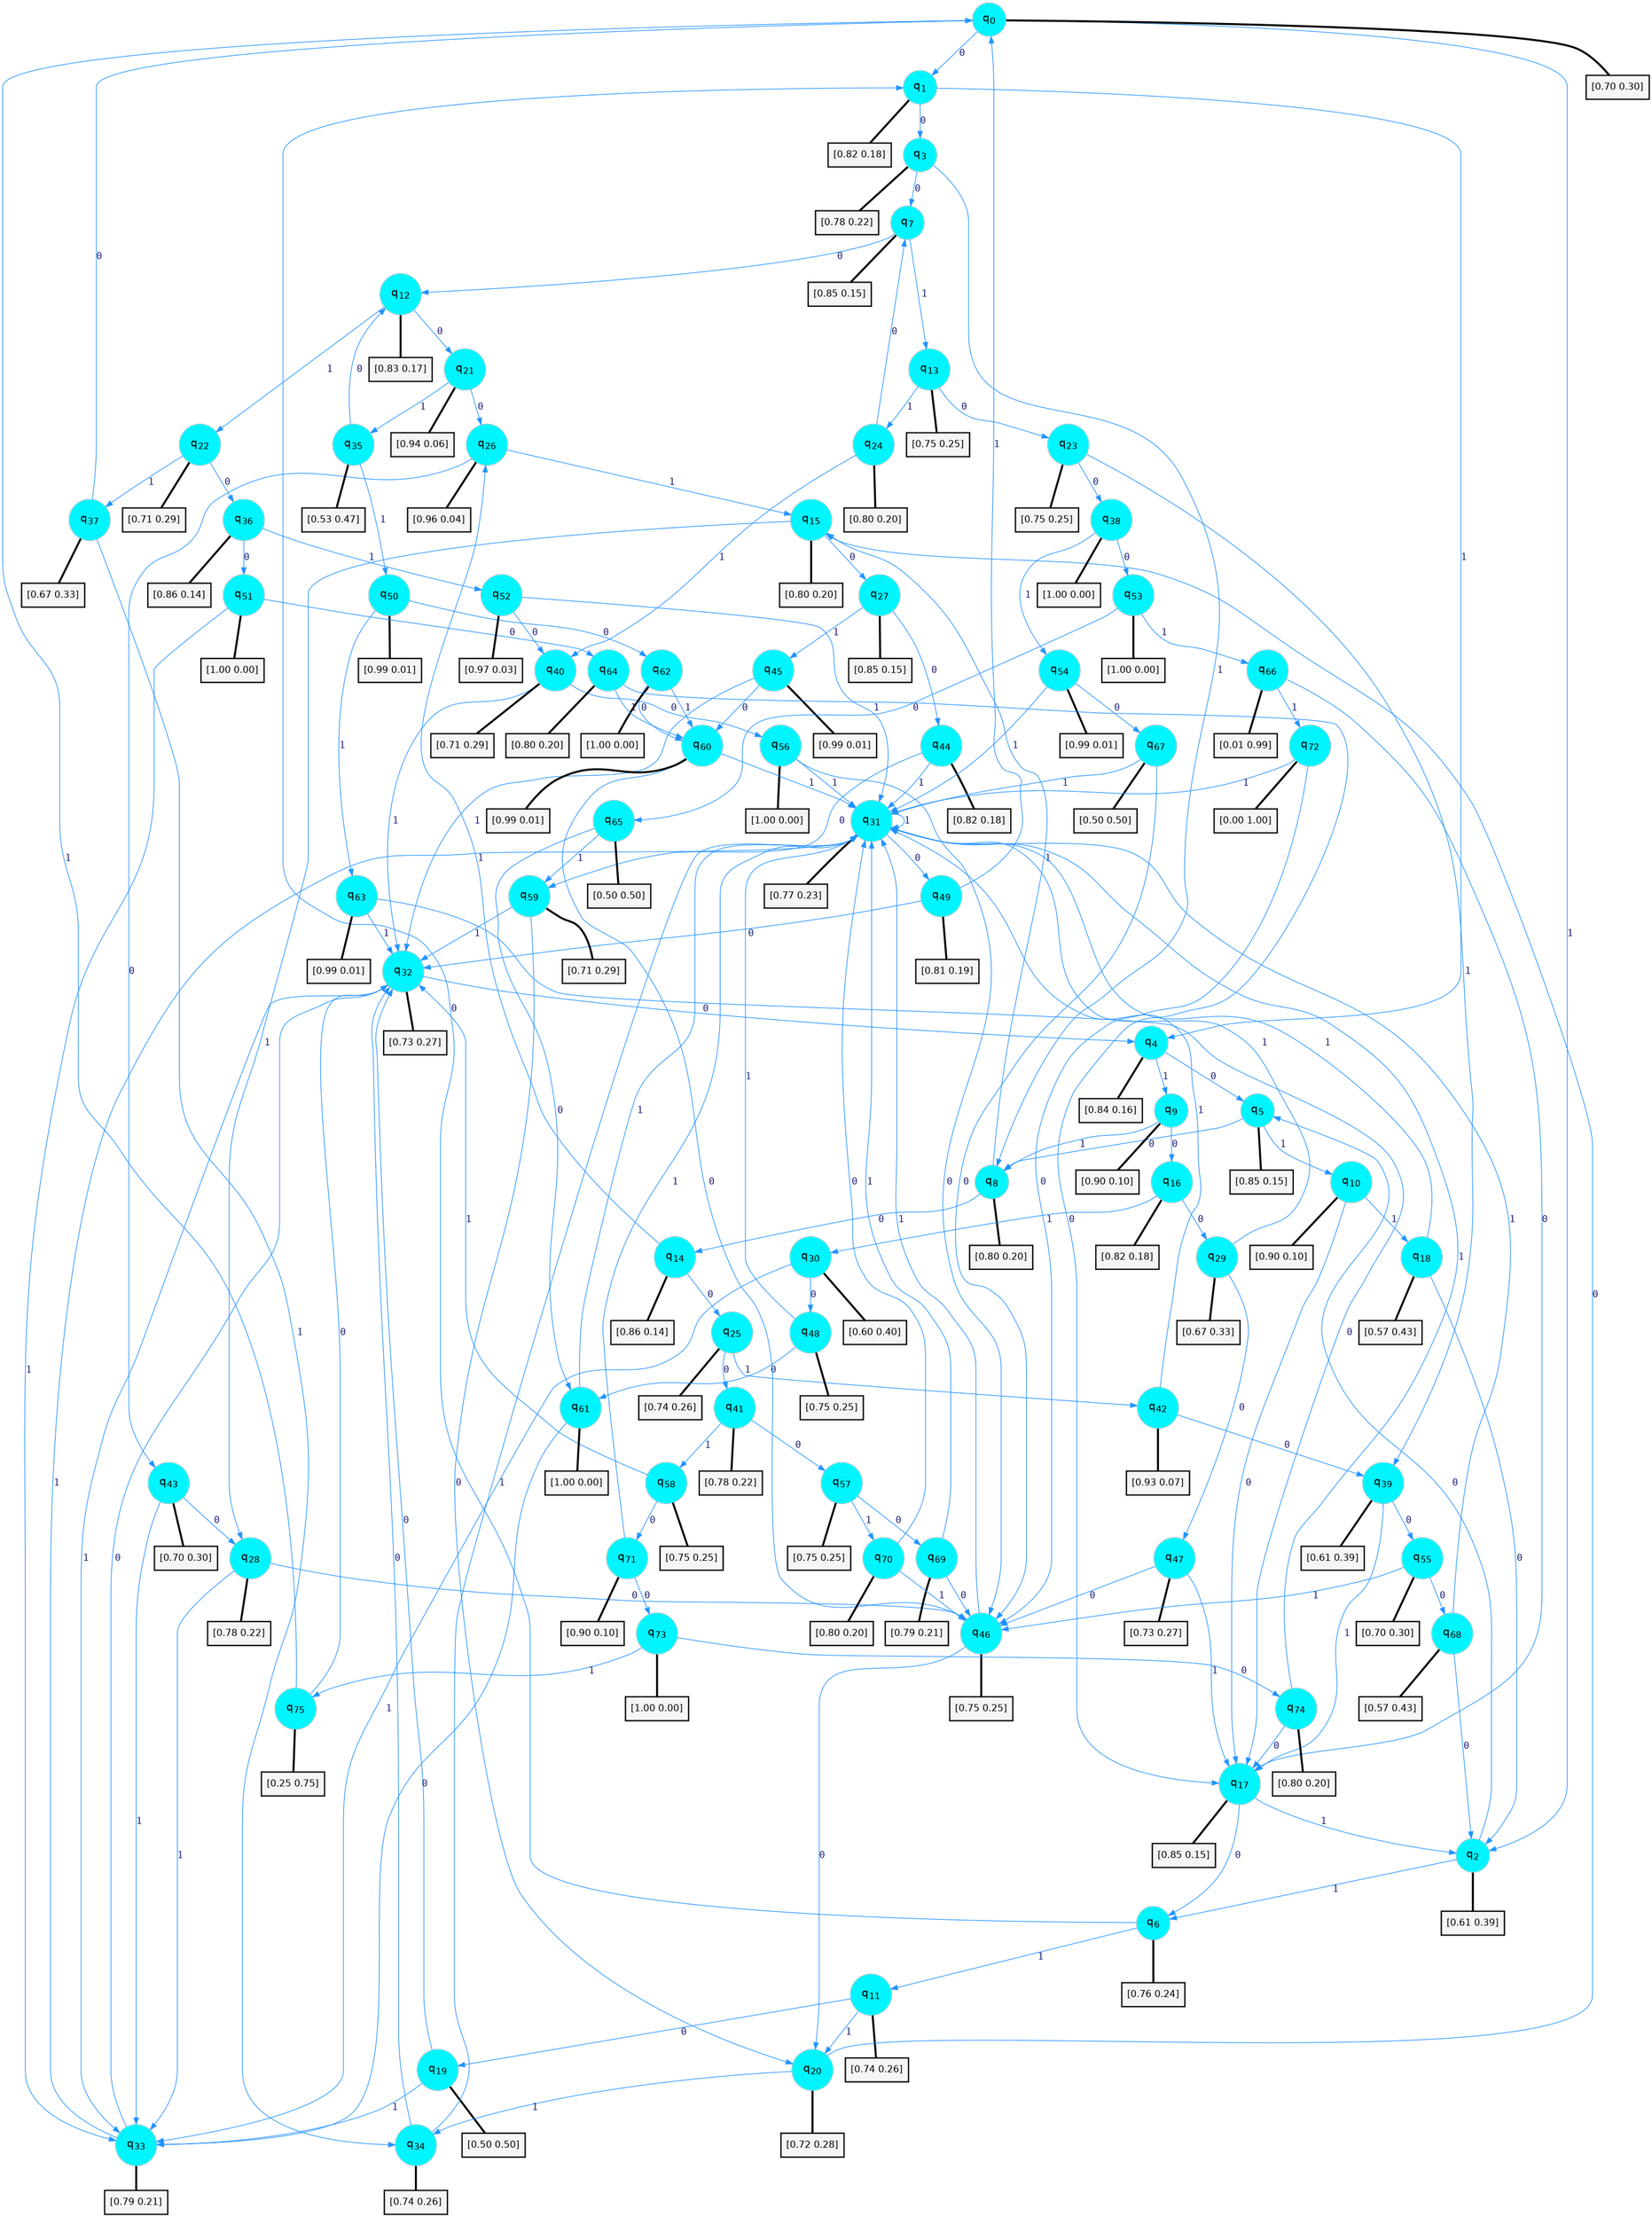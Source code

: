 digraph G {
graph [
bgcolor=transparent, dpi=300, rankdir=TD, size="40,25"];
node [
color=gray, fillcolor=turquoise1, fontcolor=black, fontname=Helvetica, fontsize=16, fontweight=bold, shape=circle, style=filled];
edge [
arrowsize=1, color=dodgerblue1, fontcolor=midnightblue, fontname=courier, fontweight=bold, penwidth=1, style=solid, weight=20];
0[label=<q<SUB>0</SUB>>];
1[label=<q<SUB>1</SUB>>];
2[label=<q<SUB>2</SUB>>];
3[label=<q<SUB>3</SUB>>];
4[label=<q<SUB>4</SUB>>];
5[label=<q<SUB>5</SUB>>];
6[label=<q<SUB>6</SUB>>];
7[label=<q<SUB>7</SUB>>];
8[label=<q<SUB>8</SUB>>];
9[label=<q<SUB>9</SUB>>];
10[label=<q<SUB>10</SUB>>];
11[label=<q<SUB>11</SUB>>];
12[label=<q<SUB>12</SUB>>];
13[label=<q<SUB>13</SUB>>];
14[label=<q<SUB>14</SUB>>];
15[label=<q<SUB>15</SUB>>];
16[label=<q<SUB>16</SUB>>];
17[label=<q<SUB>17</SUB>>];
18[label=<q<SUB>18</SUB>>];
19[label=<q<SUB>19</SUB>>];
20[label=<q<SUB>20</SUB>>];
21[label=<q<SUB>21</SUB>>];
22[label=<q<SUB>22</SUB>>];
23[label=<q<SUB>23</SUB>>];
24[label=<q<SUB>24</SUB>>];
25[label=<q<SUB>25</SUB>>];
26[label=<q<SUB>26</SUB>>];
27[label=<q<SUB>27</SUB>>];
28[label=<q<SUB>28</SUB>>];
29[label=<q<SUB>29</SUB>>];
30[label=<q<SUB>30</SUB>>];
31[label=<q<SUB>31</SUB>>];
32[label=<q<SUB>32</SUB>>];
33[label=<q<SUB>33</SUB>>];
34[label=<q<SUB>34</SUB>>];
35[label=<q<SUB>35</SUB>>];
36[label=<q<SUB>36</SUB>>];
37[label=<q<SUB>37</SUB>>];
38[label=<q<SUB>38</SUB>>];
39[label=<q<SUB>39</SUB>>];
40[label=<q<SUB>40</SUB>>];
41[label=<q<SUB>41</SUB>>];
42[label=<q<SUB>42</SUB>>];
43[label=<q<SUB>43</SUB>>];
44[label=<q<SUB>44</SUB>>];
45[label=<q<SUB>45</SUB>>];
46[label=<q<SUB>46</SUB>>];
47[label=<q<SUB>47</SUB>>];
48[label=<q<SUB>48</SUB>>];
49[label=<q<SUB>49</SUB>>];
50[label=<q<SUB>50</SUB>>];
51[label=<q<SUB>51</SUB>>];
52[label=<q<SUB>52</SUB>>];
53[label=<q<SUB>53</SUB>>];
54[label=<q<SUB>54</SUB>>];
55[label=<q<SUB>55</SUB>>];
56[label=<q<SUB>56</SUB>>];
57[label=<q<SUB>57</SUB>>];
58[label=<q<SUB>58</SUB>>];
59[label=<q<SUB>59</SUB>>];
60[label=<q<SUB>60</SUB>>];
61[label=<q<SUB>61</SUB>>];
62[label=<q<SUB>62</SUB>>];
63[label=<q<SUB>63</SUB>>];
64[label=<q<SUB>64</SUB>>];
65[label=<q<SUB>65</SUB>>];
66[label=<q<SUB>66</SUB>>];
67[label=<q<SUB>67</SUB>>];
68[label=<q<SUB>68</SUB>>];
69[label=<q<SUB>69</SUB>>];
70[label=<q<SUB>70</SUB>>];
71[label=<q<SUB>71</SUB>>];
72[label=<q<SUB>72</SUB>>];
73[label=<q<SUB>73</SUB>>];
74[label=<q<SUB>74</SUB>>];
75[label=<q<SUB>75</SUB>>];
76[label="[0.70 0.30]", shape=box,fontcolor=black, fontname=Helvetica, fontsize=14, penwidth=2, fillcolor=whitesmoke,color=black];
77[label="[0.82 0.18]", shape=box,fontcolor=black, fontname=Helvetica, fontsize=14, penwidth=2, fillcolor=whitesmoke,color=black];
78[label="[0.61 0.39]", shape=box,fontcolor=black, fontname=Helvetica, fontsize=14, penwidth=2, fillcolor=whitesmoke,color=black];
79[label="[0.78 0.22]", shape=box,fontcolor=black, fontname=Helvetica, fontsize=14, penwidth=2, fillcolor=whitesmoke,color=black];
80[label="[0.84 0.16]", shape=box,fontcolor=black, fontname=Helvetica, fontsize=14, penwidth=2, fillcolor=whitesmoke,color=black];
81[label="[0.85 0.15]", shape=box,fontcolor=black, fontname=Helvetica, fontsize=14, penwidth=2, fillcolor=whitesmoke,color=black];
82[label="[0.76 0.24]", shape=box,fontcolor=black, fontname=Helvetica, fontsize=14, penwidth=2, fillcolor=whitesmoke,color=black];
83[label="[0.85 0.15]", shape=box,fontcolor=black, fontname=Helvetica, fontsize=14, penwidth=2, fillcolor=whitesmoke,color=black];
84[label="[0.80 0.20]", shape=box,fontcolor=black, fontname=Helvetica, fontsize=14, penwidth=2, fillcolor=whitesmoke,color=black];
85[label="[0.90 0.10]", shape=box,fontcolor=black, fontname=Helvetica, fontsize=14, penwidth=2, fillcolor=whitesmoke,color=black];
86[label="[0.90 0.10]", shape=box,fontcolor=black, fontname=Helvetica, fontsize=14, penwidth=2, fillcolor=whitesmoke,color=black];
87[label="[0.74 0.26]", shape=box,fontcolor=black, fontname=Helvetica, fontsize=14, penwidth=2, fillcolor=whitesmoke,color=black];
88[label="[0.83 0.17]", shape=box,fontcolor=black, fontname=Helvetica, fontsize=14, penwidth=2, fillcolor=whitesmoke,color=black];
89[label="[0.75 0.25]", shape=box,fontcolor=black, fontname=Helvetica, fontsize=14, penwidth=2, fillcolor=whitesmoke,color=black];
90[label="[0.86 0.14]", shape=box,fontcolor=black, fontname=Helvetica, fontsize=14, penwidth=2, fillcolor=whitesmoke,color=black];
91[label="[0.80 0.20]", shape=box,fontcolor=black, fontname=Helvetica, fontsize=14, penwidth=2, fillcolor=whitesmoke,color=black];
92[label="[0.82 0.18]", shape=box,fontcolor=black, fontname=Helvetica, fontsize=14, penwidth=2, fillcolor=whitesmoke,color=black];
93[label="[0.85 0.15]", shape=box,fontcolor=black, fontname=Helvetica, fontsize=14, penwidth=2, fillcolor=whitesmoke,color=black];
94[label="[0.57 0.43]", shape=box,fontcolor=black, fontname=Helvetica, fontsize=14, penwidth=2, fillcolor=whitesmoke,color=black];
95[label="[0.50 0.50]", shape=box,fontcolor=black, fontname=Helvetica, fontsize=14, penwidth=2, fillcolor=whitesmoke,color=black];
96[label="[0.72 0.28]", shape=box,fontcolor=black, fontname=Helvetica, fontsize=14, penwidth=2, fillcolor=whitesmoke,color=black];
97[label="[0.94 0.06]", shape=box,fontcolor=black, fontname=Helvetica, fontsize=14, penwidth=2, fillcolor=whitesmoke,color=black];
98[label="[0.71 0.29]", shape=box,fontcolor=black, fontname=Helvetica, fontsize=14, penwidth=2, fillcolor=whitesmoke,color=black];
99[label="[0.75 0.25]", shape=box,fontcolor=black, fontname=Helvetica, fontsize=14, penwidth=2, fillcolor=whitesmoke,color=black];
100[label="[0.80 0.20]", shape=box,fontcolor=black, fontname=Helvetica, fontsize=14, penwidth=2, fillcolor=whitesmoke,color=black];
101[label="[0.74 0.26]", shape=box,fontcolor=black, fontname=Helvetica, fontsize=14, penwidth=2, fillcolor=whitesmoke,color=black];
102[label="[0.96 0.04]", shape=box,fontcolor=black, fontname=Helvetica, fontsize=14, penwidth=2, fillcolor=whitesmoke,color=black];
103[label="[0.85 0.15]", shape=box,fontcolor=black, fontname=Helvetica, fontsize=14, penwidth=2, fillcolor=whitesmoke,color=black];
104[label="[0.78 0.22]", shape=box,fontcolor=black, fontname=Helvetica, fontsize=14, penwidth=2, fillcolor=whitesmoke,color=black];
105[label="[0.67 0.33]", shape=box,fontcolor=black, fontname=Helvetica, fontsize=14, penwidth=2, fillcolor=whitesmoke,color=black];
106[label="[0.60 0.40]", shape=box,fontcolor=black, fontname=Helvetica, fontsize=14, penwidth=2, fillcolor=whitesmoke,color=black];
107[label="[0.77 0.23]", shape=box,fontcolor=black, fontname=Helvetica, fontsize=14, penwidth=2, fillcolor=whitesmoke,color=black];
108[label="[0.73 0.27]", shape=box,fontcolor=black, fontname=Helvetica, fontsize=14, penwidth=2, fillcolor=whitesmoke,color=black];
109[label="[0.79 0.21]", shape=box,fontcolor=black, fontname=Helvetica, fontsize=14, penwidth=2, fillcolor=whitesmoke,color=black];
110[label="[0.74 0.26]", shape=box,fontcolor=black, fontname=Helvetica, fontsize=14, penwidth=2, fillcolor=whitesmoke,color=black];
111[label="[0.53 0.47]", shape=box,fontcolor=black, fontname=Helvetica, fontsize=14, penwidth=2, fillcolor=whitesmoke,color=black];
112[label="[0.86 0.14]", shape=box,fontcolor=black, fontname=Helvetica, fontsize=14, penwidth=2, fillcolor=whitesmoke,color=black];
113[label="[0.67 0.33]", shape=box,fontcolor=black, fontname=Helvetica, fontsize=14, penwidth=2, fillcolor=whitesmoke,color=black];
114[label="[1.00 0.00]", shape=box,fontcolor=black, fontname=Helvetica, fontsize=14, penwidth=2, fillcolor=whitesmoke,color=black];
115[label="[0.61 0.39]", shape=box,fontcolor=black, fontname=Helvetica, fontsize=14, penwidth=2, fillcolor=whitesmoke,color=black];
116[label="[0.71 0.29]", shape=box,fontcolor=black, fontname=Helvetica, fontsize=14, penwidth=2, fillcolor=whitesmoke,color=black];
117[label="[0.78 0.22]", shape=box,fontcolor=black, fontname=Helvetica, fontsize=14, penwidth=2, fillcolor=whitesmoke,color=black];
118[label="[0.93 0.07]", shape=box,fontcolor=black, fontname=Helvetica, fontsize=14, penwidth=2, fillcolor=whitesmoke,color=black];
119[label="[0.70 0.30]", shape=box,fontcolor=black, fontname=Helvetica, fontsize=14, penwidth=2, fillcolor=whitesmoke,color=black];
120[label="[0.82 0.18]", shape=box,fontcolor=black, fontname=Helvetica, fontsize=14, penwidth=2, fillcolor=whitesmoke,color=black];
121[label="[0.99 0.01]", shape=box,fontcolor=black, fontname=Helvetica, fontsize=14, penwidth=2, fillcolor=whitesmoke,color=black];
122[label="[0.75 0.25]", shape=box,fontcolor=black, fontname=Helvetica, fontsize=14, penwidth=2, fillcolor=whitesmoke,color=black];
123[label="[0.73 0.27]", shape=box,fontcolor=black, fontname=Helvetica, fontsize=14, penwidth=2, fillcolor=whitesmoke,color=black];
124[label="[0.75 0.25]", shape=box,fontcolor=black, fontname=Helvetica, fontsize=14, penwidth=2, fillcolor=whitesmoke,color=black];
125[label="[0.81 0.19]", shape=box,fontcolor=black, fontname=Helvetica, fontsize=14, penwidth=2, fillcolor=whitesmoke,color=black];
126[label="[0.99 0.01]", shape=box,fontcolor=black, fontname=Helvetica, fontsize=14, penwidth=2, fillcolor=whitesmoke,color=black];
127[label="[1.00 0.00]", shape=box,fontcolor=black, fontname=Helvetica, fontsize=14, penwidth=2, fillcolor=whitesmoke,color=black];
128[label="[0.97 0.03]", shape=box,fontcolor=black, fontname=Helvetica, fontsize=14, penwidth=2, fillcolor=whitesmoke,color=black];
129[label="[1.00 0.00]", shape=box,fontcolor=black, fontname=Helvetica, fontsize=14, penwidth=2, fillcolor=whitesmoke,color=black];
130[label="[0.99 0.01]", shape=box,fontcolor=black, fontname=Helvetica, fontsize=14, penwidth=2, fillcolor=whitesmoke,color=black];
131[label="[0.70 0.30]", shape=box,fontcolor=black, fontname=Helvetica, fontsize=14, penwidth=2, fillcolor=whitesmoke,color=black];
132[label="[1.00 0.00]", shape=box,fontcolor=black, fontname=Helvetica, fontsize=14, penwidth=2, fillcolor=whitesmoke,color=black];
133[label="[0.75 0.25]", shape=box,fontcolor=black, fontname=Helvetica, fontsize=14, penwidth=2, fillcolor=whitesmoke,color=black];
134[label="[0.75 0.25]", shape=box,fontcolor=black, fontname=Helvetica, fontsize=14, penwidth=2, fillcolor=whitesmoke,color=black];
135[label="[0.71 0.29]", shape=box,fontcolor=black, fontname=Helvetica, fontsize=14, penwidth=2, fillcolor=whitesmoke,color=black];
136[label="[0.99 0.01]", shape=box,fontcolor=black, fontname=Helvetica, fontsize=14, penwidth=2, fillcolor=whitesmoke,color=black];
137[label="[1.00 0.00]", shape=box,fontcolor=black, fontname=Helvetica, fontsize=14, penwidth=2, fillcolor=whitesmoke,color=black];
138[label="[1.00 0.00]", shape=box,fontcolor=black, fontname=Helvetica, fontsize=14, penwidth=2, fillcolor=whitesmoke,color=black];
139[label="[0.99 0.01]", shape=box,fontcolor=black, fontname=Helvetica, fontsize=14, penwidth=2, fillcolor=whitesmoke,color=black];
140[label="[0.80 0.20]", shape=box,fontcolor=black, fontname=Helvetica, fontsize=14, penwidth=2, fillcolor=whitesmoke,color=black];
141[label="[0.50 0.50]", shape=box,fontcolor=black, fontname=Helvetica, fontsize=14, penwidth=2, fillcolor=whitesmoke,color=black];
142[label="[0.01 0.99]", shape=box,fontcolor=black, fontname=Helvetica, fontsize=14, penwidth=2, fillcolor=whitesmoke,color=black];
143[label="[0.50 0.50]", shape=box,fontcolor=black, fontname=Helvetica, fontsize=14, penwidth=2, fillcolor=whitesmoke,color=black];
144[label="[0.57 0.43]", shape=box,fontcolor=black, fontname=Helvetica, fontsize=14, penwidth=2, fillcolor=whitesmoke,color=black];
145[label="[0.79 0.21]", shape=box,fontcolor=black, fontname=Helvetica, fontsize=14, penwidth=2, fillcolor=whitesmoke,color=black];
146[label="[0.80 0.20]", shape=box,fontcolor=black, fontname=Helvetica, fontsize=14, penwidth=2, fillcolor=whitesmoke,color=black];
147[label="[0.90 0.10]", shape=box,fontcolor=black, fontname=Helvetica, fontsize=14, penwidth=2, fillcolor=whitesmoke,color=black];
148[label="[0.00 1.00]", shape=box,fontcolor=black, fontname=Helvetica, fontsize=14, penwidth=2, fillcolor=whitesmoke,color=black];
149[label="[1.00 0.00]", shape=box,fontcolor=black, fontname=Helvetica, fontsize=14, penwidth=2, fillcolor=whitesmoke,color=black];
150[label="[0.80 0.20]", shape=box,fontcolor=black, fontname=Helvetica, fontsize=14, penwidth=2, fillcolor=whitesmoke,color=black];
151[label="[0.25 0.75]", shape=box,fontcolor=black, fontname=Helvetica, fontsize=14, penwidth=2, fillcolor=whitesmoke,color=black];
0->1 [label=0];
0->2 [label=1];
0->76 [arrowhead=none, penwidth=3,color=black];
1->3 [label=0];
1->4 [label=1];
1->77 [arrowhead=none, penwidth=3,color=black];
2->5 [label=0];
2->6 [label=1];
2->78 [arrowhead=none, penwidth=3,color=black];
3->7 [label=0];
3->8 [label=1];
3->79 [arrowhead=none, penwidth=3,color=black];
4->5 [label=0];
4->9 [label=1];
4->80 [arrowhead=none, penwidth=3,color=black];
5->8 [label=0];
5->10 [label=1];
5->81 [arrowhead=none, penwidth=3,color=black];
6->1 [label=0];
6->11 [label=1];
6->82 [arrowhead=none, penwidth=3,color=black];
7->12 [label=0];
7->13 [label=1];
7->83 [arrowhead=none, penwidth=3,color=black];
8->14 [label=0];
8->15 [label=1];
8->84 [arrowhead=none, penwidth=3,color=black];
9->16 [label=0];
9->8 [label=1];
9->85 [arrowhead=none, penwidth=3,color=black];
10->17 [label=0];
10->18 [label=1];
10->86 [arrowhead=none, penwidth=3,color=black];
11->19 [label=0];
11->20 [label=1];
11->87 [arrowhead=none, penwidth=3,color=black];
12->21 [label=0];
12->22 [label=1];
12->88 [arrowhead=none, penwidth=3,color=black];
13->23 [label=0];
13->24 [label=1];
13->89 [arrowhead=none, penwidth=3,color=black];
14->25 [label=0];
14->26 [label=1];
14->90 [arrowhead=none, penwidth=3,color=black];
15->27 [label=0];
15->28 [label=1];
15->91 [arrowhead=none, penwidth=3,color=black];
16->29 [label=0];
16->30 [label=1];
16->92 [arrowhead=none, penwidth=3,color=black];
17->6 [label=0];
17->2 [label=1];
17->93 [arrowhead=none, penwidth=3,color=black];
18->2 [label=0];
18->31 [label=1];
18->94 [arrowhead=none, penwidth=3,color=black];
19->32 [label=0];
19->33 [label=1];
19->95 [arrowhead=none, penwidth=3,color=black];
20->15 [label=0];
20->34 [label=1];
20->96 [arrowhead=none, penwidth=3,color=black];
21->26 [label=0];
21->35 [label=1];
21->97 [arrowhead=none, penwidth=3,color=black];
22->36 [label=0];
22->37 [label=1];
22->98 [arrowhead=none, penwidth=3,color=black];
23->38 [label=0];
23->39 [label=1];
23->99 [arrowhead=none, penwidth=3,color=black];
24->7 [label=0];
24->40 [label=1];
24->100 [arrowhead=none, penwidth=3,color=black];
25->41 [label=0];
25->42 [label=1];
25->101 [arrowhead=none, penwidth=3,color=black];
26->43 [label=0];
26->15 [label=1];
26->102 [arrowhead=none, penwidth=3,color=black];
27->44 [label=0];
27->45 [label=1];
27->103 [arrowhead=none, penwidth=3,color=black];
28->46 [label=0];
28->33 [label=1];
28->104 [arrowhead=none, penwidth=3,color=black];
29->47 [label=0];
29->31 [label=1];
29->105 [arrowhead=none, penwidth=3,color=black];
30->48 [label=0];
30->33 [label=1];
30->106 [arrowhead=none, penwidth=3,color=black];
31->49 [label=0];
31->31 [label=1];
31->107 [arrowhead=none, penwidth=3,color=black];
32->4 [label=0];
32->33 [label=1];
32->108 [arrowhead=none, penwidth=3,color=black];
33->32 [label=0];
33->31 [label=1];
33->109 [arrowhead=none, penwidth=3,color=black];
34->32 [label=0];
34->31 [label=1];
34->110 [arrowhead=none, penwidth=3,color=black];
35->12 [label=0];
35->50 [label=1];
35->111 [arrowhead=none, penwidth=3,color=black];
36->51 [label=0];
36->52 [label=1];
36->112 [arrowhead=none, penwidth=3,color=black];
37->0 [label=0];
37->34 [label=1];
37->113 [arrowhead=none, penwidth=3,color=black];
38->53 [label=0];
38->54 [label=1];
38->114 [arrowhead=none, penwidth=3,color=black];
39->55 [label=0];
39->17 [label=1];
39->115 [arrowhead=none, penwidth=3,color=black];
40->56 [label=0];
40->32 [label=1];
40->116 [arrowhead=none, penwidth=3,color=black];
41->57 [label=0];
41->58 [label=1];
41->117 [arrowhead=none, penwidth=3,color=black];
42->39 [label=0];
42->31 [label=1];
42->118 [arrowhead=none, penwidth=3,color=black];
43->28 [label=0];
43->33 [label=1];
43->119 [arrowhead=none, penwidth=3,color=black];
44->59 [label=0];
44->31 [label=1];
44->120 [arrowhead=none, penwidth=3,color=black];
45->60 [label=0];
45->32 [label=1];
45->121 [arrowhead=none, penwidth=3,color=black];
46->20 [label=0];
46->31 [label=1];
46->122 [arrowhead=none, penwidth=3,color=black];
47->46 [label=0];
47->17 [label=1];
47->123 [arrowhead=none, penwidth=3,color=black];
48->61 [label=0];
48->31 [label=1];
48->124 [arrowhead=none, penwidth=3,color=black];
49->32 [label=0];
49->0 [label=1];
49->125 [arrowhead=none, penwidth=3,color=black];
50->62 [label=0];
50->63 [label=1];
50->126 [arrowhead=none, penwidth=3,color=black];
51->64 [label=0];
51->33 [label=1];
51->127 [arrowhead=none, penwidth=3,color=black];
52->40 [label=0];
52->31 [label=1];
52->128 [arrowhead=none, penwidth=3,color=black];
53->65 [label=0];
53->66 [label=1];
53->129 [arrowhead=none, penwidth=3,color=black];
54->67 [label=0];
54->31 [label=1];
54->130 [arrowhead=none, penwidth=3,color=black];
55->68 [label=0];
55->46 [label=1];
55->131 [arrowhead=none, penwidth=3,color=black];
56->46 [label=0];
56->31 [label=1];
56->132 [arrowhead=none, penwidth=3,color=black];
57->69 [label=0];
57->70 [label=1];
57->133 [arrowhead=none, penwidth=3,color=black];
58->71 [label=0];
58->32 [label=1];
58->134 [arrowhead=none, penwidth=3,color=black];
59->20 [label=0];
59->32 [label=1];
59->135 [arrowhead=none, penwidth=3,color=black];
60->46 [label=0];
60->31 [label=1];
60->136 [arrowhead=none, penwidth=3,color=black];
61->33 [label=0];
61->31 [label=1];
61->137 [arrowhead=none, penwidth=3,color=black];
62->60 [label=0];
62->60 [label=1];
62->138 [arrowhead=none, penwidth=3,color=black];
63->17 [label=0];
63->32 [label=1];
63->139 [arrowhead=none, penwidth=3,color=black];
64->17 [label=0];
64->60 [label=1];
64->140 [arrowhead=none, penwidth=3,color=black];
65->61 [label=0];
65->59 [label=1];
65->141 [arrowhead=none, penwidth=3,color=black];
66->17 [label=0];
66->72 [label=1];
66->142 [arrowhead=none, penwidth=3,color=black];
67->46 [label=0];
67->31 [label=1];
67->143 [arrowhead=none, penwidth=3,color=black];
68->2 [label=0];
68->31 [label=1];
68->144 [arrowhead=none, penwidth=3,color=black];
69->46 [label=0];
69->31 [label=1];
69->145 [arrowhead=none, penwidth=3,color=black];
70->31 [label=0];
70->46 [label=1];
70->146 [arrowhead=none, penwidth=3,color=black];
71->73 [label=0];
71->31 [label=1];
71->147 [arrowhead=none, penwidth=3,color=black];
72->46 [label=0];
72->31 [label=1];
72->148 [arrowhead=none, penwidth=3,color=black];
73->74 [label=0];
73->75 [label=1];
73->149 [arrowhead=none, penwidth=3,color=black];
74->17 [label=0];
74->31 [label=1];
74->150 [arrowhead=none, penwidth=3,color=black];
75->32 [label=0];
75->0 [label=1];
75->151 [arrowhead=none, penwidth=3,color=black];
}
